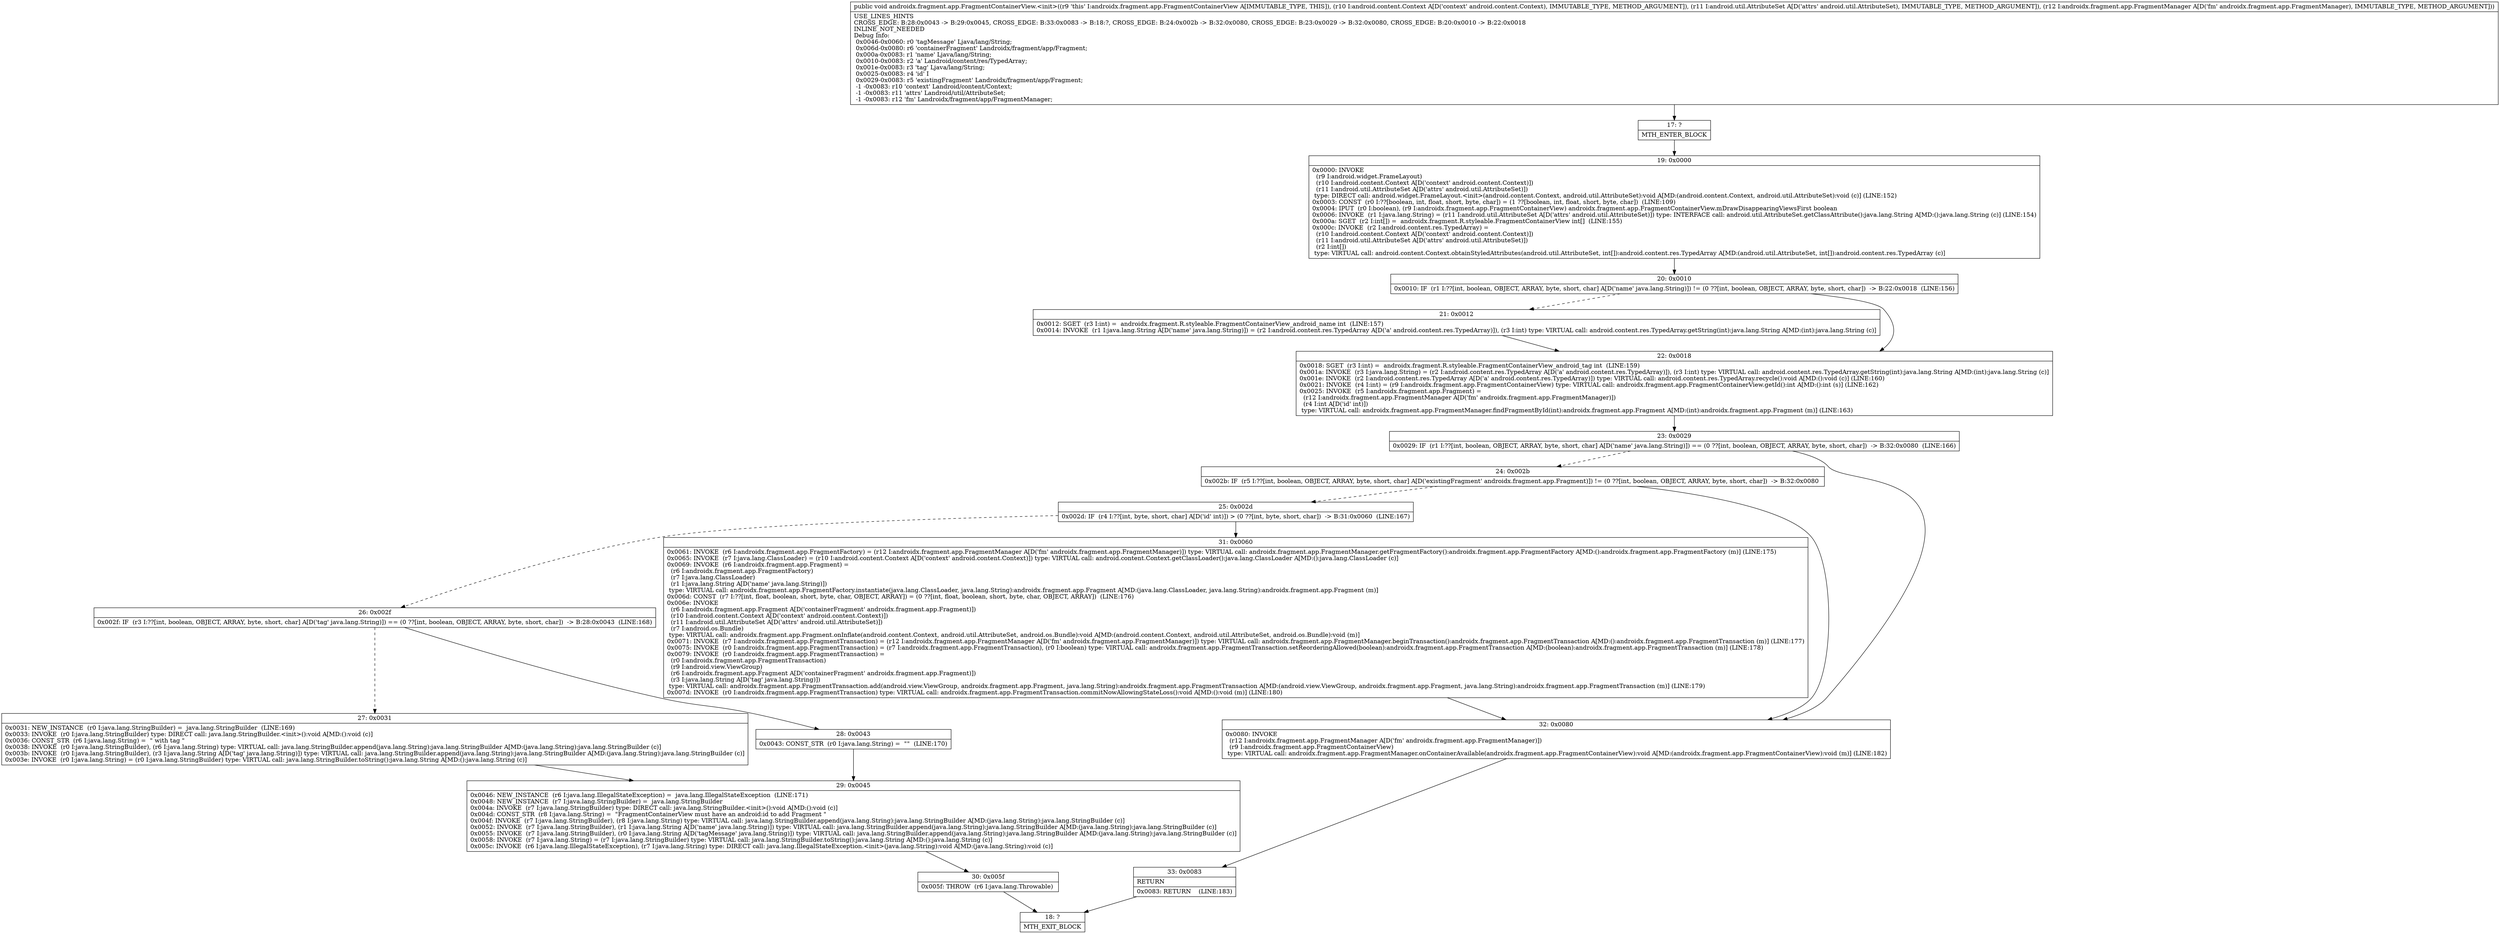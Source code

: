 digraph "CFG forandroidx.fragment.app.FragmentContainerView.\<init\>(Landroid\/content\/Context;Landroid\/util\/AttributeSet;Landroidx\/fragment\/app\/FragmentManager;)V" {
Node_17 [shape=record,label="{17\:\ ?|MTH_ENTER_BLOCK\l}"];
Node_19 [shape=record,label="{19\:\ 0x0000|0x0000: INVOKE  \l  (r9 I:android.widget.FrameLayout)\l  (r10 I:android.content.Context A[D('context' android.content.Context)])\l  (r11 I:android.util.AttributeSet A[D('attrs' android.util.AttributeSet)])\l type: DIRECT call: android.widget.FrameLayout.\<init\>(android.content.Context, android.util.AttributeSet):void A[MD:(android.content.Context, android.util.AttributeSet):void (c)] (LINE:152)\l0x0003: CONST  (r0 I:??[boolean, int, float, short, byte, char]) = (1 ??[boolean, int, float, short, byte, char])  (LINE:109)\l0x0004: IPUT  (r0 I:boolean), (r9 I:androidx.fragment.app.FragmentContainerView) androidx.fragment.app.FragmentContainerView.mDrawDisappearingViewsFirst boolean \l0x0006: INVOKE  (r1 I:java.lang.String) = (r11 I:android.util.AttributeSet A[D('attrs' android.util.AttributeSet)]) type: INTERFACE call: android.util.AttributeSet.getClassAttribute():java.lang.String A[MD:():java.lang.String (c)] (LINE:154)\l0x000a: SGET  (r2 I:int[]) =  androidx.fragment.R.styleable.FragmentContainerView int[]  (LINE:155)\l0x000c: INVOKE  (r2 I:android.content.res.TypedArray) = \l  (r10 I:android.content.Context A[D('context' android.content.Context)])\l  (r11 I:android.util.AttributeSet A[D('attrs' android.util.AttributeSet)])\l  (r2 I:int[])\l type: VIRTUAL call: android.content.Context.obtainStyledAttributes(android.util.AttributeSet, int[]):android.content.res.TypedArray A[MD:(android.util.AttributeSet, int[]):android.content.res.TypedArray (c)]\l}"];
Node_20 [shape=record,label="{20\:\ 0x0010|0x0010: IF  (r1 I:??[int, boolean, OBJECT, ARRAY, byte, short, char] A[D('name' java.lang.String)]) != (0 ??[int, boolean, OBJECT, ARRAY, byte, short, char])  \-\> B:22:0x0018  (LINE:156)\l}"];
Node_21 [shape=record,label="{21\:\ 0x0012|0x0012: SGET  (r3 I:int) =  androidx.fragment.R.styleable.FragmentContainerView_android_name int  (LINE:157)\l0x0014: INVOKE  (r1 I:java.lang.String A[D('name' java.lang.String)]) = (r2 I:android.content.res.TypedArray A[D('a' android.content.res.TypedArray)]), (r3 I:int) type: VIRTUAL call: android.content.res.TypedArray.getString(int):java.lang.String A[MD:(int):java.lang.String (c)]\l}"];
Node_22 [shape=record,label="{22\:\ 0x0018|0x0018: SGET  (r3 I:int) =  androidx.fragment.R.styleable.FragmentContainerView_android_tag int  (LINE:159)\l0x001a: INVOKE  (r3 I:java.lang.String) = (r2 I:android.content.res.TypedArray A[D('a' android.content.res.TypedArray)]), (r3 I:int) type: VIRTUAL call: android.content.res.TypedArray.getString(int):java.lang.String A[MD:(int):java.lang.String (c)]\l0x001e: INVOKE  (r2 I:android.content.res.TypedArray A[D('a' android.content.res.TypedArray)]) type: VIRTUAL call: android.content.res.TypedArray.recycle():void A[MD:():void (c)] (LINE:160)\l0x0021: INVOKE  (r4 I:int) = (r9 I:androidx.fragment.app.FragmentContainerView) type: VIRTUAL call: androidx.fragment.app.FragmentContainerView.getId():int A[MD:():int (s)] (LINE:162)\l0x0025: INVOKE  (r5 I:androidx.fragment.app.Fragment) = \l  (r12 I:androidx.fragment.app.FragmentManager A[D('fm' androidx.fragment.app.FragmentManager)])\l  (r4 I:int A[D('id' int)])\l type: VIRTUAL call: androidx.fragment.app.FragmentManager.findFragmentById(int):androidx.fragment.app.Fragment A[MD:(int):androidx.fragment.app.Fragment (m)] (LINE:163)\l}"];
Node_23 [shape=record,label="{23\:\ 0x0029|0x0029: IF  (r1 I:??[int, boolean, OBJECT, ARRAY, byte, short, char] A[D('name' java.lang.String)]) == (0 ??[int, boolean, OBJECT, ARRAY, byte, short, char])  \-\> B:32:0x0080  (LINE:166)\l}"];
Node_24 [shape=record,label="{24\:\ 0x002b|0x002b: IF  (r5 I:??[int, boolean, OBJECT, ARRAY, byte, short, char] A[D('existingFragment' androidx.fragment.app.Fragment)]) != (0 ??[int, boolean, OBJECT, ARRAY, byte, short, char])  \-\> B:32:0x0080 \l}"];
Node_25 [shape=record,label="{25\:\ 0x002d|0x002d: IF  (r4 I:??[int, byte, short, char] A[D('id' int)]) \> (0 ??[int, byte, short, char])  \-\> B:31:0x0060  (LINE:167)\l}"];
Node_26 [shape=record,label="{26\:\ 0x002f|0x002f: IF  (r3 I:??[int, boolean, OBJECT, ARRAY, byte, short, char] A[D('tag' java.lang.String)]) == (0 ??[int, boolean, OBJECT, ARRAY, byte, short, char])  \-\> B:28:0x0043  (LINE:168)\l}"];
Node_27 [shape=record,label="{27\:\ 0x0031|0x0031: NEW_INSTANCE  (r0 I:java.lang.StringBuilder) =  java.lang.StringBuilder  (LINE:169)\l0x0033: INVOKE  (r0 I:java.lang.StringBuilder) type: DIRECT call: java.lang.StringBuilder.\<init\>():void A[MD:():void (c)]\l0x0036: CONST_STR  (r6 I:java.lang.String) =  \" with tag \" \l0x0038: INVOKE  (r0 I:java.lang.StringBuilder), (r6 I:java.lang.String) type: VIRTUAL call: java.lang.StringBuilder.append(java.lang.String):java.lang.StringBuilder A[MD:(java.lang.String):java.lang.StringBuilder (c)]\l0x003b: INVOKE  (r0 I:java.lang.StringBuilder), (r3 I:java.lang.String A[D('tag' java.lang.String)]) type: VIRTUAL call: java.lang.StringBuilder.append(java.lang.String):java.lang.StringBuilder A[MD:(java.lang.String):java.lang.StringBuilder (c)]\l0x003e: INVOKE  (r0 I:java.lang.String) = (r0 I:java.lang.StringBuilder) type: VIRTUAL call: java.lang.StringBuilder.toString():java.lang.String A[MD:():java.lang.String (c)]\l}"];
Node_29 [shape=record,label="{29\:\ 0x0045|0x0046: NEW_INSTANCE  (r6 I:java.lang.IllegalStateException) =  java.lang.IllegalStateException  (LINE:171)\l0x0048: NEW_INSTANCE  (r7 I:java.lang.StringBuilder) =  java.lang.StringBuilder \l0x004a: INVOKE  (r7 I:java.lang.StringBuilder) type: DIRECT call: java.lang.StringBuilder.\<init\>():void A[MD:():void (c)]\l0x004d: CONST_STR  (r8 I:java.lang.String) =  \"FragmentContainerView must have an android:id to add Fragment \" \l0x004f: INVOKE  (r7 I:java.lang.StringBuilder), (r8 I:java.lang.String) type: VIRTUAL call: java.lang.StringBuilder.append(java.lang.String):java.lang.StringBuilder A[MD:(java.lang.String):java.lang.StringBuilder (c)]\l0x0052: INVOKE  (r7 I:java.lang.StringBuilder), (r1 I:java.lang.String A[D('name' java.lang.String)]) type: VIRTUAL call: java.lang.StringBuilder.append(java.lang.String):java.lang.StringBuilder A[MD:(java.lang.String):java.lang.StringBuilder (c)]\l0x0055: INVOKE  (r7 I:java.lang.StringBuilder), (r0 I:java.lang.String A[D('tagMessage' java.lang.String)]) type: VIRTUAL call: java.lang.StringBuilder.append(java.lang.String):java.lang.StringBuilder A[MD:(java.lang.String):java.lang.StringBuilder (c)]\l0x0058: INVOKE  (r7 I:java.lang.String) = (r7 I:java.lang.StringBuilder) type: VIRTUAL call: java.lang.StringBuilder.toString():java.lang.String A[MD:():java.lang.String (c)]\l0x005c: INVOKE  (r6 I:java.lang.IllegalStateException), (r7 I:java.lang.String) type: DIRECT call: java.lang.IllegalStateException.\<init\>(java.lang.String):void A[MD:(java.lang.String):void (c)]\l}"];
Node_30 [shape=record,label="{30\:\ 0x005f|0x005f: THROW  (r6 I:java.lang.Throwable) \l}"];
Node_18 [shape=record,label="{18\:\ ?|MTH_EXIT_BLOCK\l}"];
Node_28 [shape=record,label="{28\:\ 0x0043|0x0043: CONST_STR  (r0 I:java.lang.String) =  \"\"  (LINE:170)\l}"];
Node_31 [shape=record,label="{31\:\ 0x0060|0x0061: INVOKE  (r6 I:androidx.fragment.app.FragmentFactory) = (r12 I:androidx.fragment.app.FragmentManager A[D('fm' androidx.fragment.app.FragmentManager)]) type: VIRTUAL call: androidx.fragment.app.FragmentManager.getFragmentFactory():androidx.fragment.app.FragmentFactory A[MD:():androidx.fragment.app.FragmentFactory (m)] (LINE:175)\l0x0065: INVOKE  (r7 I:java.lang.ClassLoader) = (r10 I:android.content.Context A[D('context' android.content.Context)]) type: VIRTUAL call: android.content.Context.getClassLoader():java.lang.ClassLoader A[MD:():java.lang.ClassLoader (c)]\l0x0069: INVOKE  (r6 I:androidx.fragment.app.Fragment) = \l  (r6 I:androidx.fragment.app.FragmentFactory)\l  (r7 I:java.lang.ClassLoader)\l  (r1 I:java.lang.String A[D('name' java.lang.String)])\l type: VIRTUAL call: androidx.fragment.app.FragmentFactory.instantiate(java.lang.ClassLoader, java.lang.String):androidx.fragment.app.Fragment A[MD:(java.lang.ClassLoader, java.lang.String):androidx.fragment.app.Fragment (m)]\l0x006d: CONST  (r7 I:??[int, float, boolean, short, byte, char, OBJECT, ARRAY]) = (0 ??[int, float, boolean, short, byte, char, OBJECT, ARRAY])  (LINE:176)\l0x006e: INVOKE  \l  (r6 I:androidx.fragment.app.Fragment A[D('containerFragment' androidx.fragment.app.Fragment)])\l  (r10 I:android.content.Context A[D('context' android.content.Context)])\l  (r11 I:android.util.AttributeSet A[D('attrs' android.util.AttributeSet)])\l  (r7 I:android.os.Bundle)\l type: VIRTUAL call: androidx.fragment.app.Fragment.onInflate(android.content.Context, android.util.AttributeSet, android.os.Bundle):void A[MD:(android.content.Context, android.util.AttributeSet, android.os.Bundle):void (m)]\l0x0071: INVOKE  (r7 I:androidx.fragment.app.FragmentTransaction) = (r12 I:androidx.fragment.app.FragmentManager A[D('fm' androidx.fragment.app.FragmentManager)]) type: VIRTUAL call: androidx.fragment.app.FragmentManager.beginTransaction():androidx.fragment.app.FragmentTransaction A[MD:():androidx.fragment.app.FragmentTransaction (m)] (LINE:177)\l0x0075: INVOKE  (r0 I:androidx.fragment.app.FragmentTransaction) = (r7 I:androidx.fragment.app.FragmentTransaction), (r0 I:boolean) type: VIRTUAL call: androidx.fragment.app.FragmentTransaction.setReorderingAllowed(boolean):androidx.fragment.app.FragmentTransaction A[MD:(boolean):androidx.fragment.app.FragmentTransaction (m)] (LINE:178)\l0x0079: INVOKE  (r0 I:androidx.fragment.app.FragmentTransaction) = \l  (r0 I:androidx.fragment.app.FragmentTransaction)\l  (r9 I:android.view.ViewGroup)\l  (r6 I:androidx.fragment.app.Fragment A[D('containerFragment' androidx.fragment.app.Fragment)])\l  (r3 I:java.lang.String A[D('tag' java.lang.String)])\l type: VIRTUAL call: androidx.fragment.app.FragmentTransaction.add(android.view.ViewGroup, androidx.fragment.app.Fragment, java.lang.String):androidx.fragment.app.FragmentTransaction A[MD:(android.view.ViewGroup, androidx.fragment.app.Fragment, java.lang.String):androidx.fragment.app.FragmentTransaction (m)] (LINE:179)\l0x007d: INVOKE  (r0 I:androidx.fragment.app.FragmentTransaction) type: VIRTUAL call: androidx.fragment.app.FragmentTransaction.commitNowAllowingStateLoss():void A[MD:():void (m)] (LINE:180)\l}"];
Node_32 [shape=record,label="{32\:\ 0x0080|0x0080: INVOKE  \l  (r12 I:androidx.fragment.app.FragmentManager A[D('fm' androidx.fragment.app.FragmentManager)])\l  (r9 I:androidx.fragment.app.FragmentContainerView)\l type: VIRTUAL call: androidx.fragment.app.FragmentManager.onContainerAvailable(androidx.fragment.app.FragmentContainerView):void A[MD:(androidx.fragment.app.FragmentContainerView):void (m)] (LINE:182)\l}"];
Node_33 [shape=record,label="{33\:\ 0x0083|RETURN\l|0x0083: RETURN    (LINE:183)\l}"];
MethodNode[shape=record,label="{public void androidx.fragment.app.FragmentContainerView.\<init\>((r9 'this' I:androidx.fragment.app.FragmentContainerView A[IMMUTABLE_TYPE, THIS]), (r10 I:android.content.Context A[D('context' android.content.Context), IMMUTABLE_TYPE, METHOD_ARGUMENT]), (r11 I:android.util.AttributeSet A[D('attrs' android.util.AttributeSet), IMMUTABLE_TYPE, METHOD_ARGUMENT]), (r12 I:androidx.fragment.app.FragmentManager A[D('fm' androidx.fragment.app.FragmentManager), IMMUTABLE_TYPE, METHOD_ARGUMENT]))  | USE_LINES_HINTS\lCROSS_EDGE: B:28:0x0043 \-\> B:29:0x0045, CROSS_EDGE: B:33:0x0083 \-\> B:18:?, CROSS_EDGE: B:24:0x002b \-\> B:32:0x0080, CROSS_EDGE: B:23:0x0029 \-\> B:32:0x0080, CROSS_EDGE: B:20:0x0010 \-\> B:22:0x0018\lINLINE_NOT_NEEDED\lDebug Info:\l  0x0046\-0x0060: r0 'tagMessage' Ljava\/lang\/String;\l  0x006d\-0x0080: r6 'containerFragment' Landroidx\/fragment\/app\/Fragment;\l  0x000a\-0x0083: r1 'name' Ljava\/lang\/String;\l  0x0010\-0x0083: r2 'a' Landroid\/content\/res\/TypedArray;\l  0x001e\-0x0083: r3 'tag' Ljava\/lang\/String;\l  0x0025\-0x0083: r4 'id' I\l  0x0029\-0x0083: r5 'existingFragment' Landroidx\/fragment\/app\/Fragment;\l  \-1 \-0x0083: r10 'context' Landroid\/content\/Context;\l  \-1 \-0x0083: r11 'attrs' Landroid\/util\/AttributeSet;\l  \-1 \-0x0083: r12 'fm' Landroidx\/fragment\/app\/FragmentManager;\l}"];
MethodNode -> Node_17;Node_17 -> Node_19;
Node_19 -> Node_20;
Node_20 -> Node_21[style=dashed];
Node_20 -> Node_22;
Node_21 -> Node_22;
Node_22 -> Node_23;
Node_23 -> Node_24[style=dashed];
Node_23 -> Node_32;
Node_24 -> Node_25[style=dashed];
Node_24 -> Node_32;
Node_25 -> Node_26[style=dashed];
Node_25 -> Node_31;
Node_26 -> Node_27[style=dashed];
Node_26 -> Node_28;
Node_27 -> Node_29;
Node_29 -> Node_30;
Node_30 -> Node_18;
Node_28 -> Node_29;
Node_31 -> Node_32;
Node_32 -> Node_33;
Node_33 -> Node_18;
}

